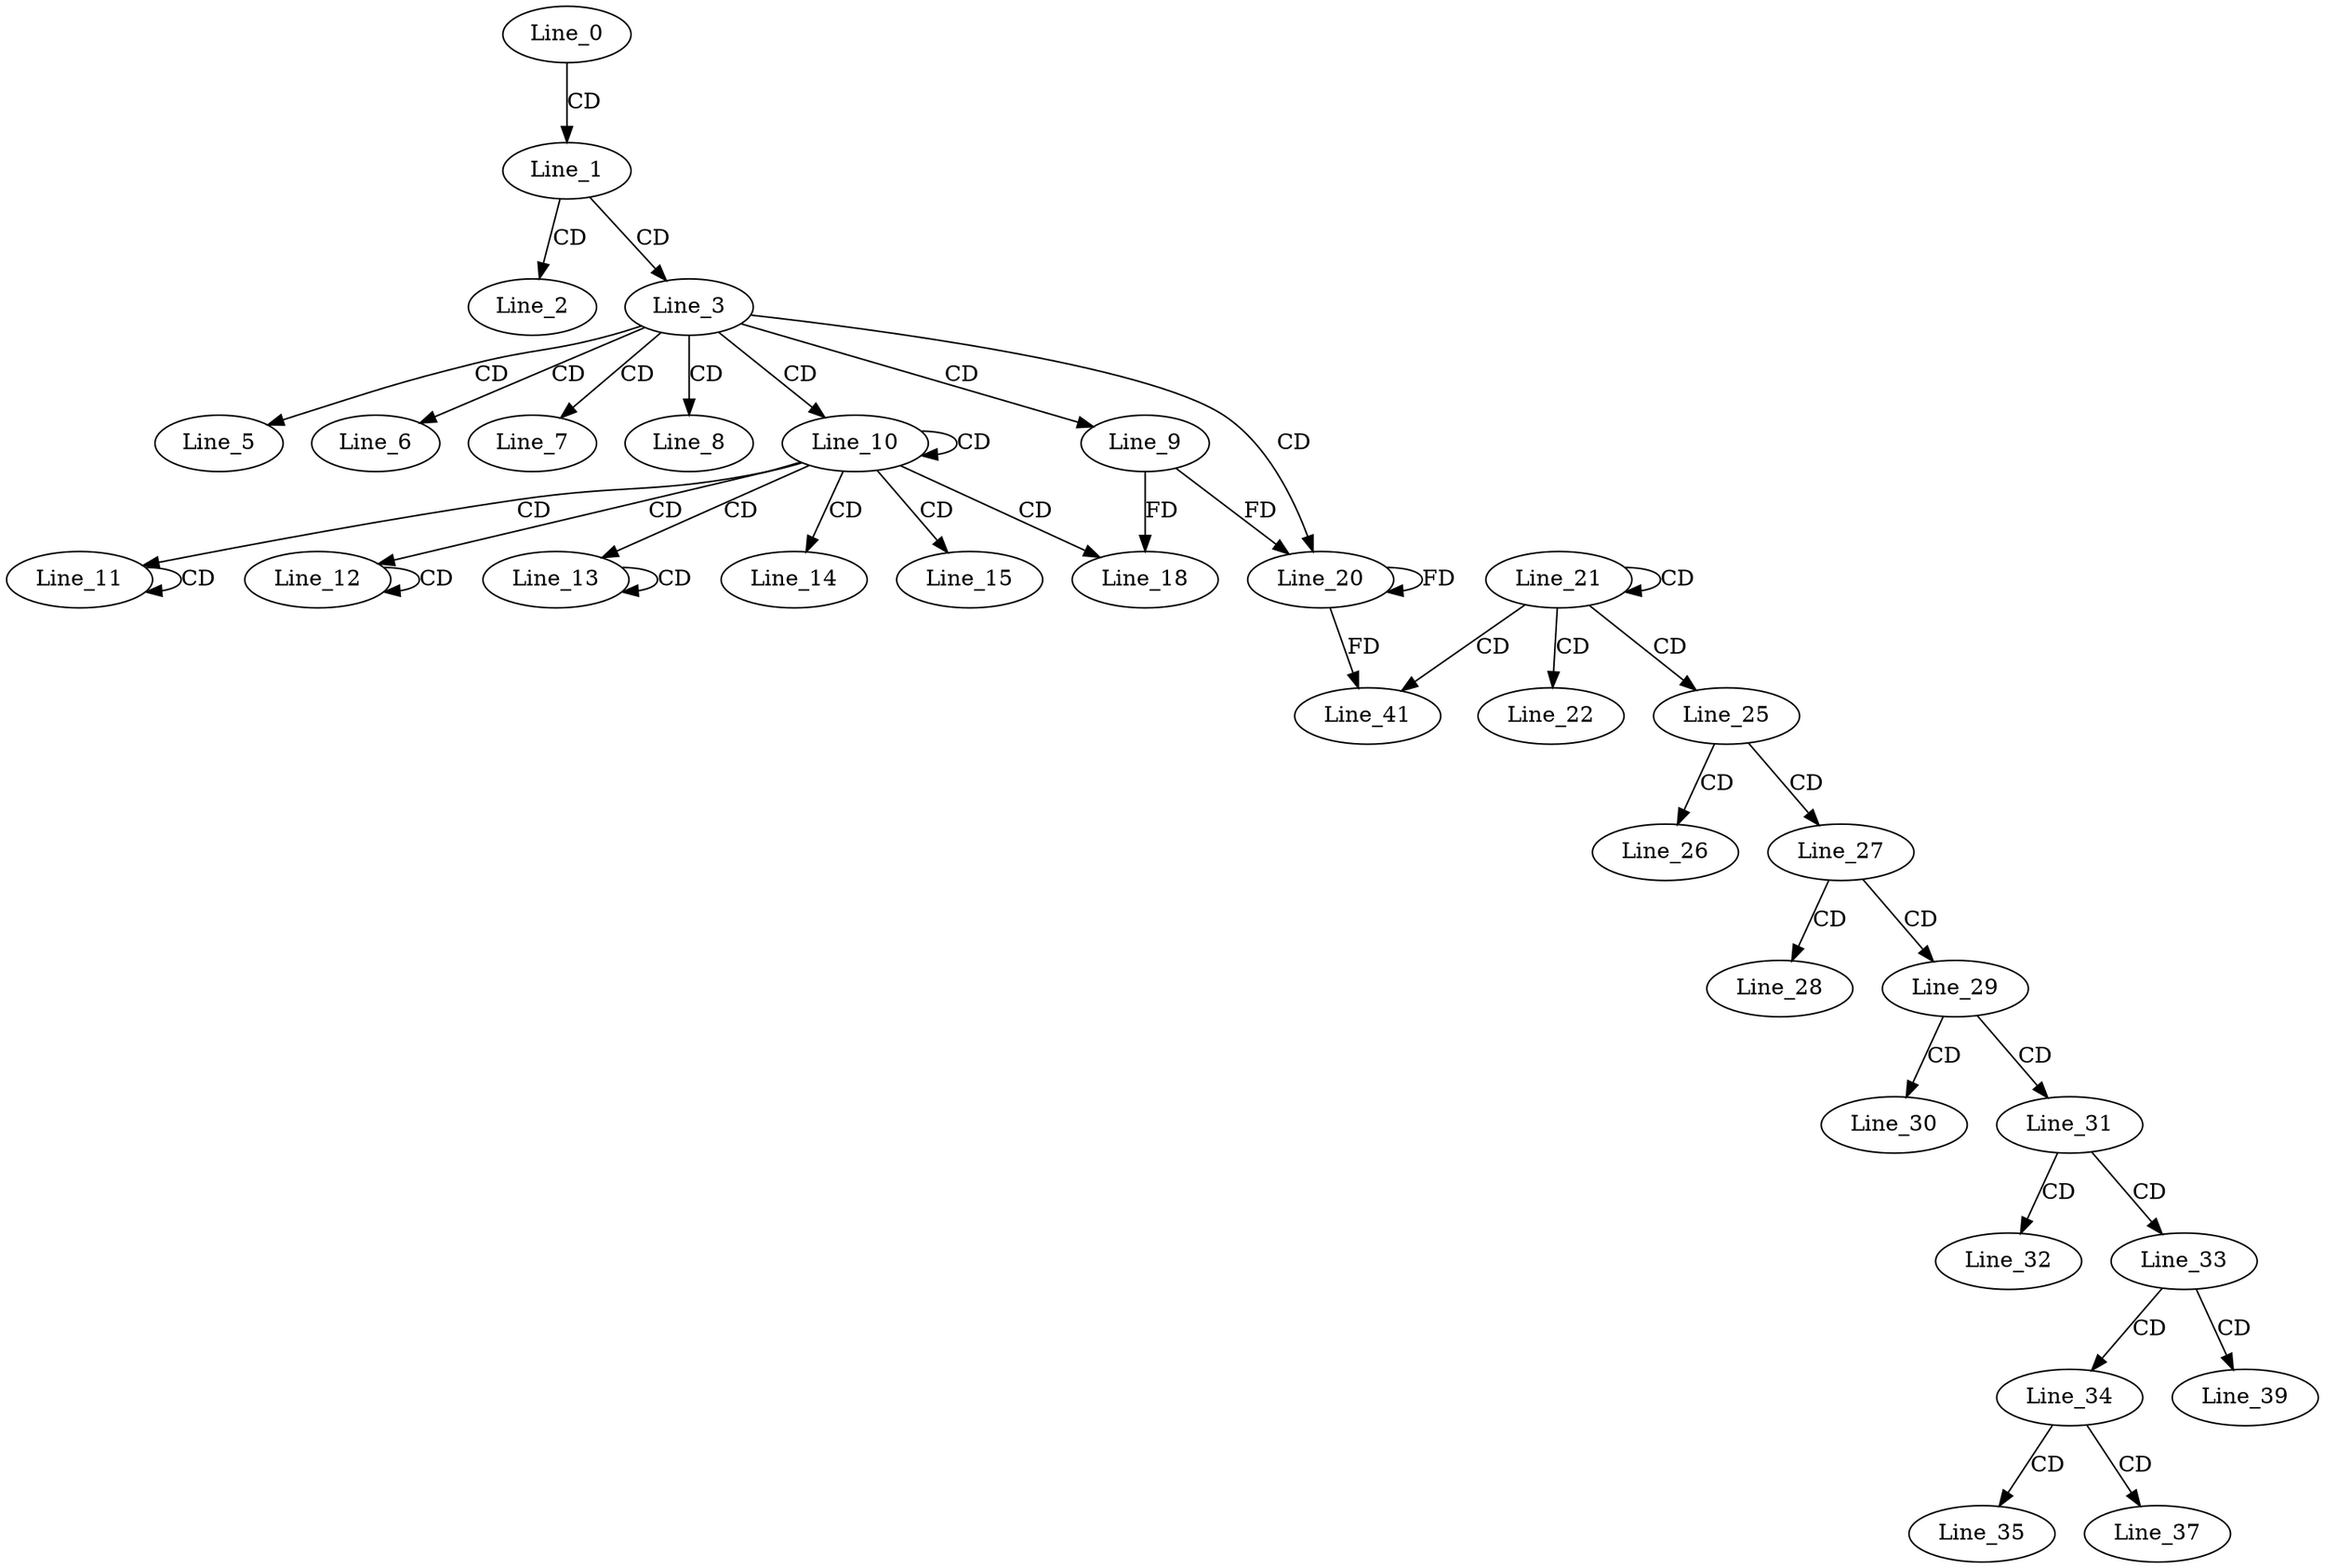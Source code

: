 digraph G {
  Line_0;
  Line_1;
  Line_2;
  Line_3;
  Line_5;
  Line_6;
  Line_7;
  Line_8;
  Line_9;
  Line_10;
  Line_11;
  Line_11;
  Line_12;
  Line_12;
  Line_13;
  Line_13;
  Line_14;
  Line_15;
  Line_18;
  Line_20;
  Line_21;
  Line_22;
  Line_25;
  Line_26;
  Line_27;
  Line_28;
  Line_29;
  Line_30;
  Line_31;
  Line_32;
  Line_33;
  Line_34;
  Line_35;
  Line_37;
  Line_39;
  Line_41;
  Line_0 -> Line_1 [ label="CD" ];
  Line_1 -> Line_2 [ label="CD" ];
  Line_1 -> Line_3 [ label="CD" ];
  Line_3 -> Line_5 [ label="CD" ];
  Line_3 -> Line_6 [ label="CD" ];
  Line_3 -> Line_7 [ label="CD" ];
  Line_3 -> Line_8 [ label="CD" ];
  Line_3 -> Line_9 [ label="CD" ];
  Line_3 -> Line_10 [ label="CD" ];
  Line_10 -> Line_10 [ label="CD" ];
  Line_10 -> Line_11 [ label="CD" ];
  Line_11 -> Line_11 [ label="CD" ];
  Line_10 -> Line_12 [ label="CD" ];
  Line_12 -> Line_12 [ label="CD" ];
  Line_10 -> Line_13 [ label="CD" ];
  Line_13 -> Line_13 [ label="CD" ];
  Line_10 -> Line_14 [ label="CD" ];
  Line_10 -> Line_15 [ label="CD" ];
  Line_10 -> Line_18 [ label="CD" ];
  Line_9 -> Line_18 [ label="FD" ];
  Line_3 -> Line_20 [ label="CD" ];
  Line_9 -> Line_20 [ label="FD" ];
  Line_20 -> Line_20 [ label="FD" ];
  Line_21 -> Line_21 [ label="CD" ];
  Line_21 -> Line_22 [ label="CD" ];
  Line_21 -> Line_25 [ label="CD" ];
  Line_25 -> Line_26 [ label="CD" ];
  Line_25 -> Line_27 [ label="CD" ];
  Line_27 -> Line_28 [ label="CD" ];
  Line_27 -> Line_29 [ label="CD" ];
  Line_29 -> Line_30 [ label="CD" ];
  Line_29 -> Line_31 [ label="CD" ];
  Line_31 -> Line_32 [ label="CD" ];
  Line_31 -> Line_33 [ label="CD" ];
  Line_33 -> Line_34 [ label="CD" ];
  Line_34 -> Line_35 [ label="CD" ];
  Line_34 -> Line_37 [ label="CD" ];
  Line_33 -> Line_39 [ label="CD" ];
  Line_21 -> Line_41 [ label="CD" ];
  Line_20 -> Line_41 [ label="FD" ];
}

